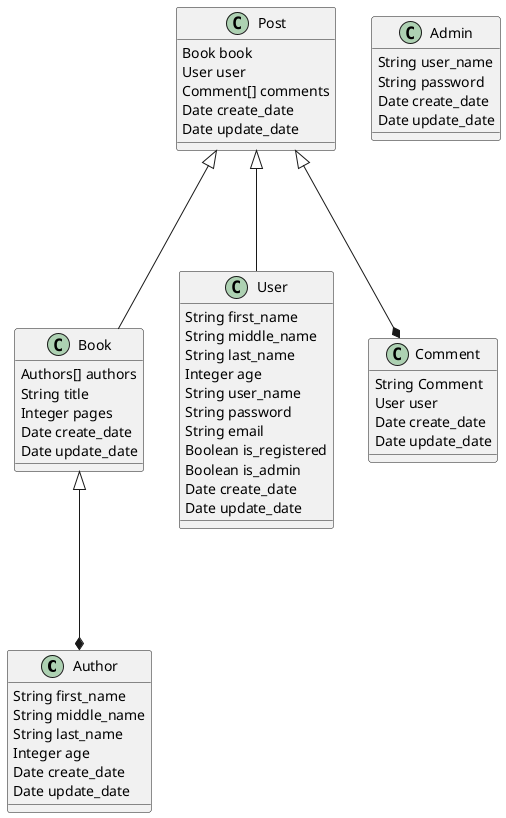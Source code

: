 @startuml Database Diagram
class Author{
    String first_name
    String middle_name
    String last_name
    Integer age
    Date create_date
    Date update_date
}

class Book{
    Authors[] authors
    String title
    Integer pages
    Date create_date  
    Date update_date
}

class User{
    String first_name
    String middle_name
    String last_name
    Integer age
    String user_name
    String password
    String email
    Boolean is_registered
    Boolean is_admin
    Date create_date
    Date update_date
}

class Post{
    Book book
    User user
    Comment[] comments
    Date create_date
    Date update_date
}

class Comment{
    String Comment
    User user
    Date create_date
    Date update_date
}

class Admin{
    String user_name
    String password
    Date create_date
    Date update_date
}

Book<|---*Author
Post<|---Book
Post<|---*Comment
Post<|--- User

@enduml
 
